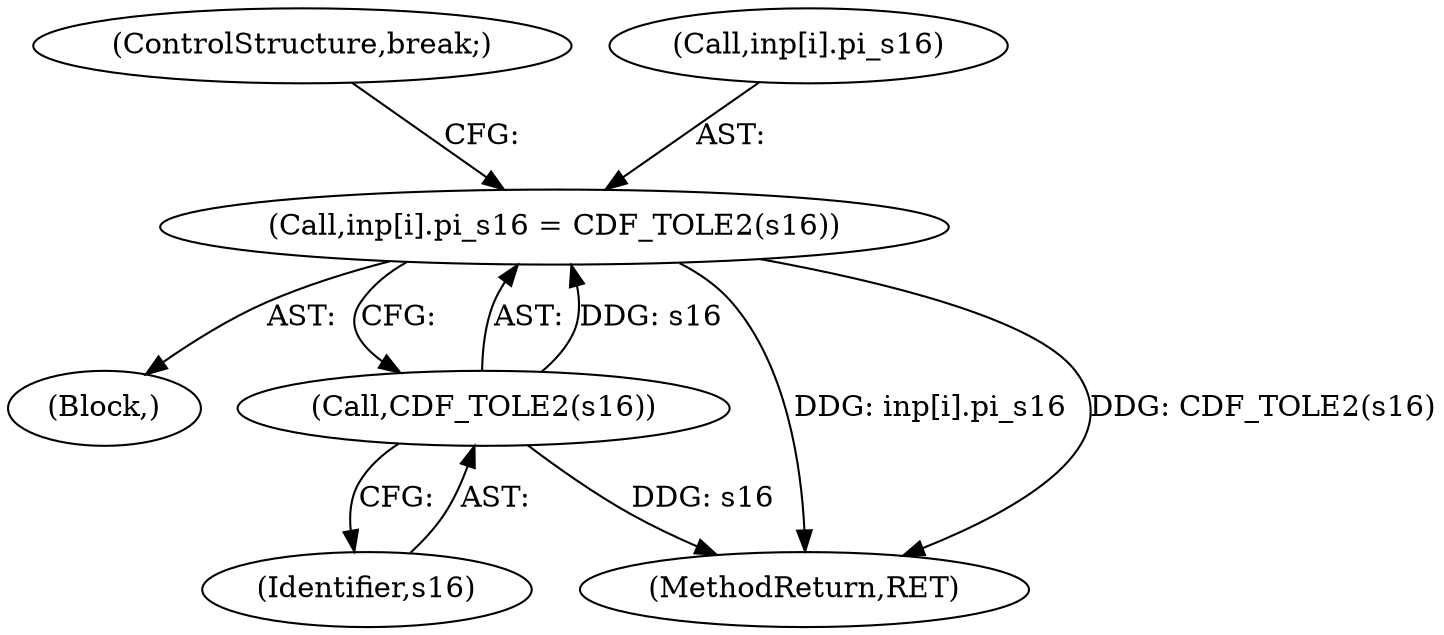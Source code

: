 digraph "0_file_f97486ef5dc3e8735440edc4fc8808c63e1a3ef0@pointer" {
"1000426" [label="(Call,inp[i].pi_s16 = CDF_TOLE2(s16))"];
"1000432" [label="(Call,CDF_TOLE2(s16))"];
"1000434" [label="(ControlStructure,break;)"];
"1000427" [label="(Call,inp[i].pi_s16)"];
"1000432" [label="(Call,CDF_TOLE2(s16))"];
"1000433" [label="(Identifier,s16)"];
"1000401" [label="(Block,)"];
"1000853" [label="(MethodReturn,RET)"];
"1000426" [label="(Call,inp[i].pi_s16 = CDF_TOLE2(s16))"];
"1000426" -> "1000401"  [label="AST: "];
"1000426" -> "1000432"  [label="CFG: "];
"1000427" -> "1000426"  [label="AST: "];
"1000432" -> "1000426"  [label="AST: "];
"1000434" -> "1000426"  [label="CFG: "];
"1000426" -> "1000853"  [label="DDG: inp[i].pi_s16"];
"1000426" -> "1000853"  [label="DDG: CDF_TOLE2(s16)"];
"1000432" -> "1000426"  [label="DDG: s16"];
"1000432" -> "1000433"  [label="CFG: "];
"1000433" -> "1000432"  [label="AST: "];
"1000432" -> "1000853"  [label="DDG: s16"];
}
